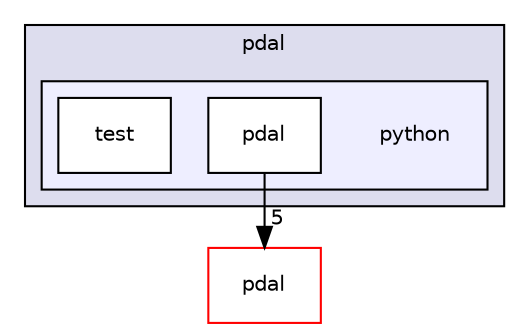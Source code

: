 digraph "pdal/python" {
  compound=true
  node [ fontsize="10", fontname="Helvetica"];
  edge [ labelfontsize="10", labelfontname="Helvetica"];
  subgraph clusterdir_a542be5b8e919f24a4504a2b5a97aa0f {
    graph [ bgcolor="#ddddee", pencolor="black", label="pdal" fontname="Helvetica", fontsize="10", URL="dir_a542be5b8e919f24a4504a2b5a97aa0f.html"]
  subgraph clusterdir_e0ef604154743cab274cf3b892d967fa {
    graph [ bgcolor="#eeeeff", pencolor="black", label="" URL="dir_e0ef604154743cab274cf3b892d967fa.html"];
    dir_e0ef604154743cab274cf3b892d967fa [shape=plaintext label="python"];
    dir_37e34bb49d7acce582cf5b645d98a8aa [shape=box label="pdal" color="black" fillcolor="white" style="filled" URL="dir_37e34bb49d7acce582cf5b645d98a8aa.html"];
    dir_ec8f00236226ef2e0c296f2cbbdb9f8b [shape=box label="test" color="black" fillcolor="white" style="filled" URL="dir_ec8f00236226ef2e0c296f2cbbdb9f8b.html"];
  }
  }
  dir_37e2adedb6e706efcbfadb5213756005 [shape=box label="pdal" fillcolor="white" style="filled" color="red" URL="dir_37e2adedb6e706efcbfadb5213756005.html"];
  dir_37e34bb49d7acce582cf5b645d98a8aa->dir_37e2adedb6e706efcbfadb5213756005 [headlabel="5", labeldistance=1.5 headhref="dir_000030_000050.html"];
}
